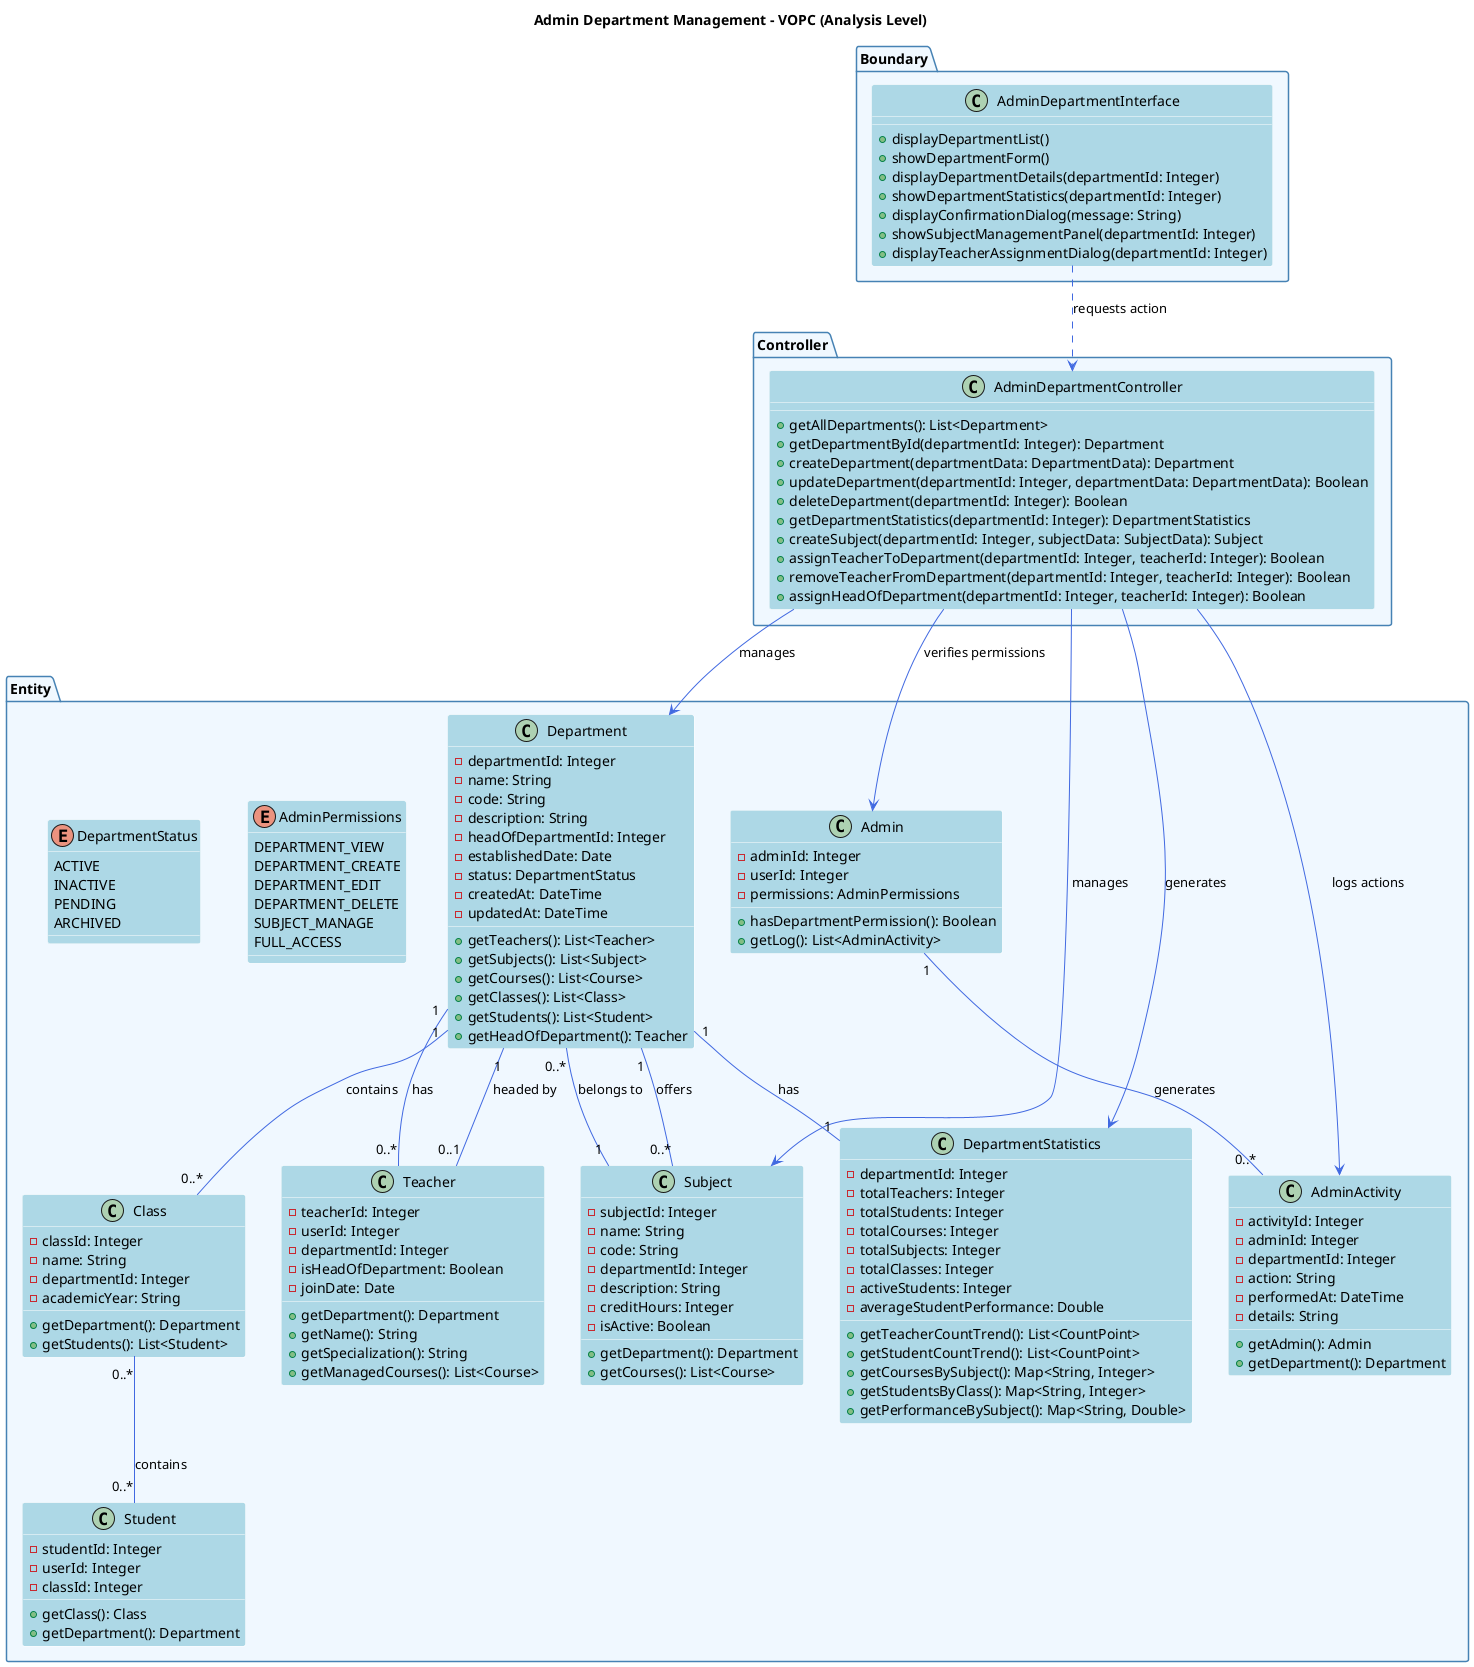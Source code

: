 @startuml
title Admin Department Management - VOPC (Analysis Level)

skinparam class {
  BackgroundColor LightBlue
  ArrowColor RoyalBlue
  BorderColor NavyBlue
}

skinparam package {
  BackgroundColor AliceBlue
  BorderColor SteelBlue
}

package "Boundary" {
  class "AdminDepartmentInterface" as ADI {
    + displayDepartmentList()
    + showDepartmentForm()
    + displayDepartmentDetails(departmentId: Integer)
    + showDepartmentStatistics(departmentId: Integer)
    + displayConfirmationDialog(message: String)
    + showSubjectManagementPanel(departmentId: Integer)
    + displayTeacherAssignmentDialog(departmentId: Integer)
  }
}

package "Controller" {
  class "AdminDepartmentController" as ADC {
    + getAllDepartments(): List<Department>
    + getDepartmentById(departmentId: Integer): Department
    + createDepartment(departmentData: DepartmentData): Department
    + updateDepartment(departmentId: Integer, departmentData: DepartmentData): Boolean
    + deleteDepartment(departmentId: Integer): Boolean
    + getDepartmentStatistics(departmentId: Integer): DepartmentStatistics
    + createSubject(departmentId: Integer, subjectData: SubjectData): Subject
    + assignTeacherToDepartment(departmentId: Integer, teacherId: Integer): Boolean
    + removeTeacherFromDepartment(departmentId: Integer, teacherId: Integer): Boolean
    + assignHeadOfDepartment(departmentId: Integer, teacherId: Integer): Boolean
  }
}

package "Entity" {
  class "Admin" as A {
    - adminId: Integer
    - userId: Integer
    - permissions: AdminPermissions
    + hasDepartmentPermission(): Boolean
    + getLog(): List<AdminActivity>
  }
  
  class "Department" as D {
    - departmentId: Integer
    - name: String
    - code: String
    - description: String
    - headOfDepartmentId: Integer
    - establishedDate: Date
    - status: DepartmentStatus
    - createdAt: DateTime
    - updatedAt: DateTime
    + getTeachers(): List<Teacher>
    + getSubjects(): List<Subject>
    + getCourses(): List<Course>
    + getClasses(): List<Class>
    + getStudents(): List<Student>
    + getHeadOfDepartment(): Teacher
  }
  
  class "Teacher" as T {
    - teacherId: Integer
    - userId: Integer
    - departmentId: Integer
    - isHeadOfDepartment: Boolean
    - joinDate: Date
    + getDepartment(): Department
    + getName(): String
    + getSpecialization(): String
    + getManagedCourses(): List<Course>
  }
  
  class "Subject" as S {
    - subjectId: Integer
    - name: String
    - code: String
    - departmentId: Integer
    - description: String
    - creditHours: Integer
    - isActive: Boolean
    + getDepartment(): Department
    + getCourses(): List<Course>
  }
  
  class "DepartmentStatistics" as DS {
    - departmentId: Integer
    - totalTeachers: Integer
    - totalStudents: Integer
    - totalCourses: Integer
    - totalSubjects: Integer
    - totalClasses: Integer
    - activeStudents: Integer
    - averageStudentPerformance: Double
    + getTeacherCountTrend(): List<CountPoint>
    + getStudentCountTrend(): List<CountPoint>
    + getCoursesBySubject(): Map<String, Integer>
    + getStudentsByClass(): Map<String, Integer>
    + getPerformanceBySubject(): Map<String, Double>
  }
  
  class "AdminActivity" as AA {
    - activityId: Integer
    - adminId: Integer
    - departmentId: Integer
    - action: String
    - performedAt: DateTime
    - details: String
    + getAdmin(): Admin
    + getDepartment(): Department
  }
  
  class "Class" as C {
    - classId: Integer
    - name: String
    - departmentId: Integer
    - academicYear: String
    + getDepartment(): Department
    + getStudents(): List<Student>
  }
  
  class "Student" as ST {
    - studentId: Integer
    - userId: Integer
    - classId: Integer
    + getClass(): Class
    + getDepartment(): Department
  }
  
  enum "AdminPermissions" as AP {
    DEPARTMENT_VIEW
    DEPARTMENT_CREATE
    DEPARTMENT_EDIT
    DEPARTMENT_DELETE
    SUBJECT_MANAGE
    FULL_ACCESS
  }
  
  enum "DepartmentStatus" as DST {
    ACTIVE
    INACTIVE
    PENDING
    ARCHIVED
  }
}

' Relationships
ADI ..> ADC : requests action
ADC --> A : verifies permissions
ADC --> D : manages
ADC --> S : manages
ADC --> DS : generates
ADC --> AA : logs actions
A "1" -- "0..*" AA : generates
D "1" -- "0..*" T : has
D "1" -- "0..*" S : offers
D "1" -- "0..*" C : contains
D "1" -- "1" DS : has
D "1" -- "0..1" T : headed by
C "0..*" -- "0..*" ST : contains
S "1" -- "0..*" D : belongs to

@enduml 